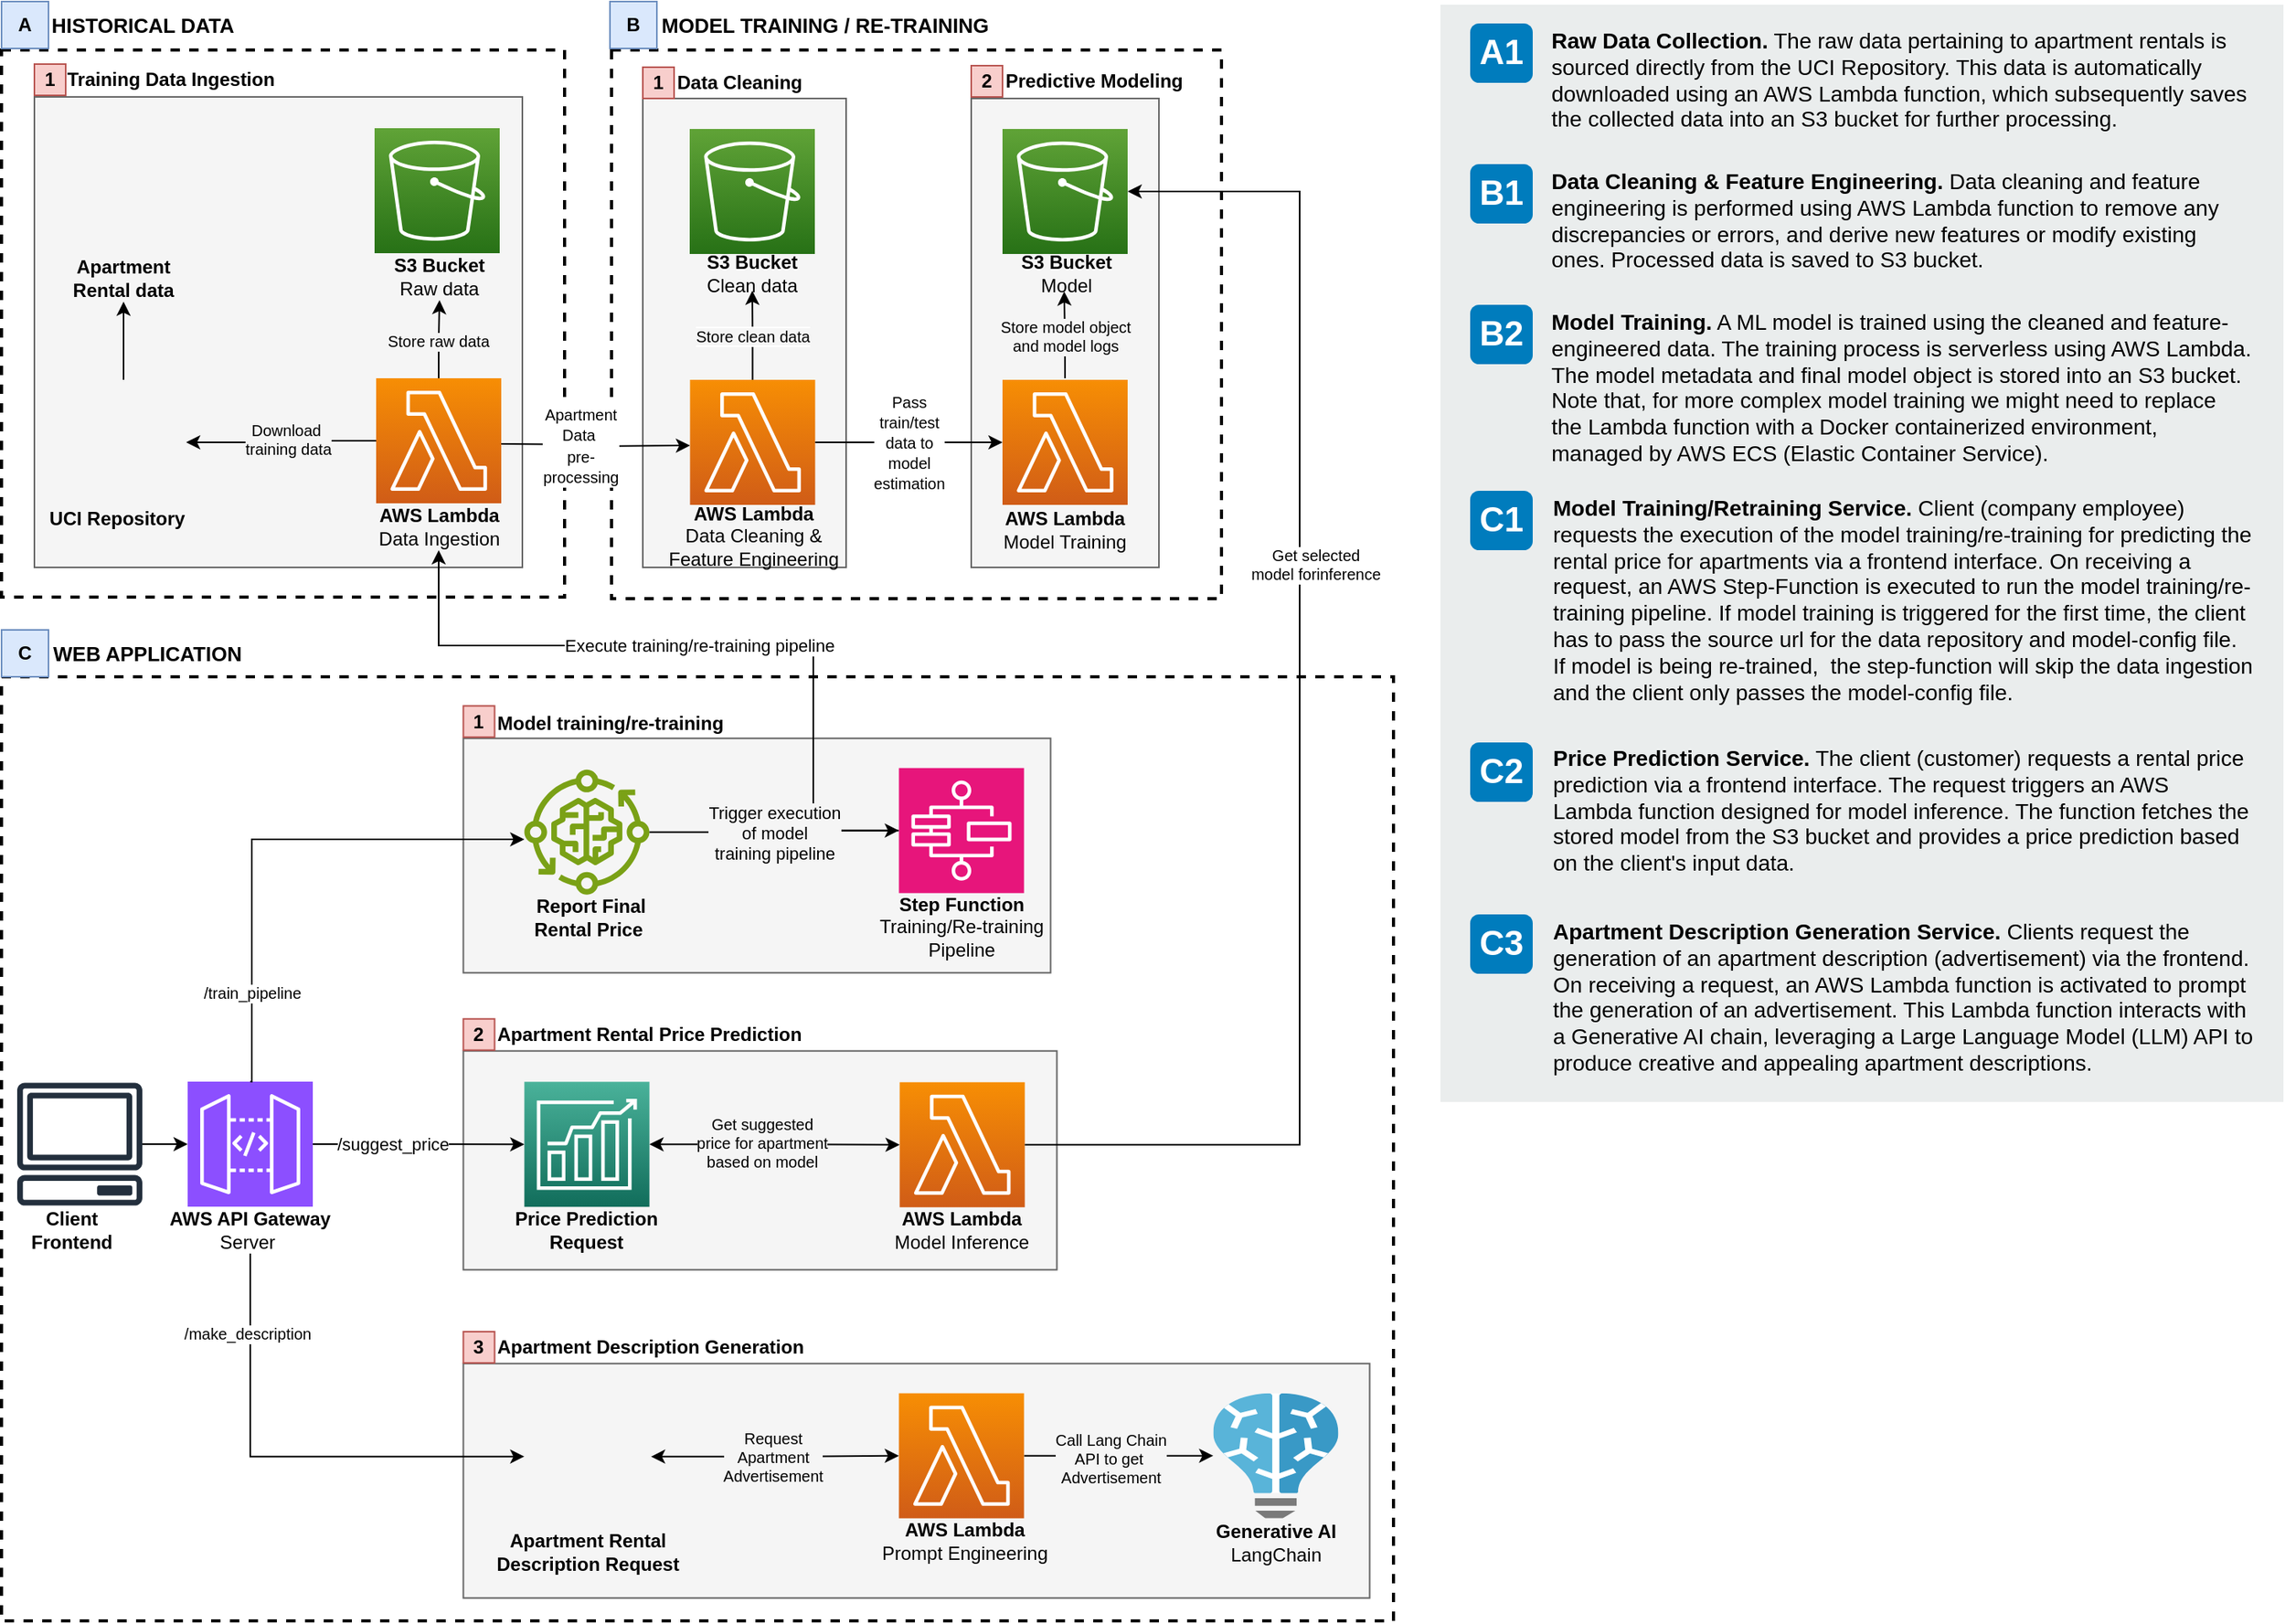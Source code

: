 <mxfile version="22.1.3" type="github">
  <diagram name="Page-1" id="hmHGNrrX6tI8VY92tGdb">
    <mxGraphModel dx="1893" dy="1046" grid="1" gridSize="10" guides="1" tooltips="1" connect="1" arrows="1" fold="1" page="1" pageScale="1" pageWidth="1100" pageHeight="850" math="0" shadow="0">
      <root>
        <mxCell id="0" />
        <mxCell id="1" parent="0" />
        <mxCell id="nZ4O4zBv5uN2RKGpnEU6-27" value="" style="group" vertex="1" connectable="0" parent="1">
          <mxGeometry x="1000" y="40" width="539" height="702" as="geometry" />
        </mxCell>
        <mxCell id="A8tMPaxrMUeHagMBRMTq-149" value="" style="rounded=0;whiteSpace=wrap;html=1;fillColor=#EAEDED;fontSize=22;fontColor=#FFFFFF;strokeColor=none;labelBackgroundColor=none;" parent="nZ4O4zBv5uN2RKGpnEU6-27" vertex="1">
          <mxGeometry width="539" height="702" as="geometry" />
        </mxCell>
        <mxCell id="A8tMPaxrMUeHagMBRMTq-150" value="A1" style="rounded=1;whiteSpace=wrap;html=1;fillColor=#007CBD;strokeColor=none;fontColor=#FFFFFF;fontStyle=1;fontSize=22;labelBackgroundColor=none;" parent="nZ4O4zBv5uN2RKGpnEU6-27" vertex="1">
          <mxGeometry x="19" y="12" width="40" height="38" as="geometry" />
        </mxCell>
        <mxCell id="A8tMPaxrMUeHagMBRMTq-151" value="B1" style="rounded=1;whiteSpace=wrap;html=1;fillColor=#007CBD;strokeColor=none;fontColor=#FFFFFF;fontStyle=1;fontSize=22;labelBackgroundColor=none;" parent="nZ4O4zBv5uN2RKGpnEU6-27" vertex="1">
          <mxGeometry x="19" y="102" width="40" height="38" as="geometry" />
        </mxCell>
        <mxCell id="A8tMPaxrMUeHagMBRMTq-152" value="B2" style="rounded=1;whiteSpace=wrap;html=1;fillColor=#007CBD;strokeColor=none;fontColor=#FFFFFF;fontStyle=1;fontSize=22;labelBackgroundColor=none;" parent="nZ4O4zBv5uN2RKGpnEU6-27" vertex="1">
          <mxGeometry x="19" y="192" width="40" height="38" as="geometry" />
        </mxCell>
        <mxCell id="A8tMPaxrMUeHagMBRMTq-153" value="C1" style="rounded=1;whiteSpace=wrap;html=1;fillColor=#007CBD;strokeColor=none;fontColor=#FFFFFF;fontStyle=1;fontSize=22;labelBackgroundColor=none;" parent="nZ4O4zBv5uN2RKGpnEU6-27" vertex="1">
          <mxGeometry x="19" y="311" width="40" height="38" as="geometry" />
        </mxCell>
        <mxCell id="A8tMPaxrMUeHagMBRMTq-154" value="C2" style="rounded=1;whiteSpace=wrap;html=1;fillColor=#007CBD;strokeColor=none;fontColor=#FFFFFF;fontStyle=1;fontSize=22;labelBackgroundColor=none;" parent="nZ4O4zBv5uN2RKGpnEU6-27" vertex="1">
          <mxGeometry x="19" y="472" width="40" height="38" as="geometry" />
        </mxCell>
        <mxCell id="A8tMPaxrMUeHagMBRMTq-155" value="C3" style="rounded=1;whiteSpace=wrap;html=1;fillColor=#007CBD;strokeColor=none;fontColor=#FFFFFF;fontStyle=1;fontSize=22;labelBackgroundColor=none;" parent="nZ4O4zBv5uN2RKGpnEU6-27" vertex="1">
          <mxGeometry x="19" y="582" width="40" height="38" as="geometry" />
        </mxCell>
        <mxCell id="A8tMPaxrMUeHagMBRMTq-159" value="&lt;b&gt;Raw Data Collection.&lt;/b&gt; The raw data pertaining to apartment rentals is sourced directly from the UCI Repository. This data is automatically downloaded using an AWS Lambda function, which subsequently saves the collected data into an S3 bucket for further processing." style="text;html=1;align=left;verticalAlign=top;spacingTop=-4;fontSize=14;labelBackgroundColor=none;whiteSpace=wrap;" parent="nZ4O4zBv5uN2RKGpnEU6-27" vertex="1">
          <mxGeometry x="68.5" y="12" width="449" height="118" as="geometry" />
        </mxCell>
        <mxCell id="A8tMPaxrMUeHagMBRMTq-160" value="&lt;b&gt;Data Cleaning &amp;amp; Feature Engineering.&lt;/b&gt;&amp;nbsp;Data cleaning and feature engineering is performed using AWS Lambda function to remove any discrepancies or errors, and derive new features or modify existing ones. Processed data is saved to S3 bucket." style="text;html=1;align=left;verticalAlign=top;spacingTop=-4;fontSize=14;labelBackgroundColor=none;whiteSpace=wrap;" parent="nZ4O4zBv5uN2RKGpnEU6-27" vertex="1">
          <mxGeometry x="68.5" y="102" width="450" height="115" as="geometry" />
        </mxCell>
        <mxCell id="A8tMPaxrMUeHagMBRMTq-161" value="&lt;b&gt;Model Training.&lt;/b&gt; A ML model is trained using the cleaned and feature-engineered data. The training process is serverless using AWS Lambda. The model metadata and final model object is stored into an S3 bucket.&lt;br&gt;Note that, for more complex model training we might need to replace the Lambda function with&amp;nbsp;a Docker containerized environment, managed by AWS ECS (Elastic Container Service)." style="text;html=1;align=left;verticalAlign=top;spacingTop=-4;fontSize=14;labelBackgroundColor=none;whiteSpace=wrap;" parent="nZ4O4zBv5uN2RKGpnEU6-27" vertex="1">
          <mxGeometry x="68.5" y="192" width="450" height="117" as="geometry" />
        </mxCell>
        <mxCell id="A8tMPaxrMUeHagMBRMTq-162" value="&lt;b&gt;Price Prediction Service.&lt;/b&gt; The client (customer) requests a rental price prediction via a frontend interface. The request triggers an AWS Lambda function designed for model inference. The function fetches the stored model from the S3 bucket and provides a price prediction based on the client&#39;s input data.&amp;nbsp;" style="text;html=1;align=left;verticalAlign=top;spacingTop=-4;fontSize=14;labelBackgroundColor=none;whiteSpace=wrap;" parent="nZ4O4zBv5uN2RKGpnEU6-27" vertex="1">
          <mxGeometry x="69.5" y="471" width="450" height="111" as="geometry" />
        </mxCell>
        <mxCell id="A8tMPaxrMUeHagMBRMTq-163" value="&lt;b&gt;Model Training/Retraining Service.&lt;/b&gt;&amp;nbsp;Client (company employee) requests the execution of the model training/re-training for predicting the rental price for apartments via a frontend interface. On receiving a request, an AWS Step-Function is executed to run the model training/re-training pipeline. If model training is triggered for the first time, the client has to pass the source url for the data repository and model-config file. If model is being re-trained,&amp;nbsp; the step-function will skip the data ingestion and the client only passes the model-config file." style="text;html=1;align=left;verticalAlign=top;spacingTop=-4;fontSize=14;labelBackgroundColor=none;whiteSpace=wrap;" parent="nZ4O4zBv5uN2RKGpnEU6-27" vertex="1">
          <mxGeometry x="69.5" y="311" width="450.5" height="141" as="geometry" />
        </mxCell>
        <mxCell id="A8tMPaxrMUeHagMBRMTq-164" value="&lt;b&gt;Apartment Description Generation Service.&lt;/b&gt; Clients request the generation of an apartment description (advertisement) via the frontend. On receiving a request, an AWS Lambda function is activated to prompt the generation of an advertisement. This Lambda function interacts with a Generative AI chain, leveraging a Large Language Model (LLM) API to produce creative and appealing apartment descriptions." style="text;html=1;align=left;verticalAlign=top;spacingTop=-4;fontSize=14;labelBackgroundColor=none;whiteSpace=wrap;" parent="nZ4O4zBv5uN2RKGpnEU6-27" vertex="1">
          <mxGeometry x="70" y="582" width="450" height="118" as="geometry" />
        </mxCell>
        <mxCell id="nZ4O4zBv5uN2RKGpnEU6-35" value="" style="group" vertex="1" connectable="0" parent="1">
          <mxGeometry x="80" y="38" width="890" height="1036" as="geometry" />
        </mxCell>
        <mxCell id="nZ4O4zBv5uN2RKGpnEU6-28" value="" style="sketch=0;points=[[0,0,0],[0.25,0,0],[0.5,0,0],[0.75,0,0],[1,0,0],[0,1,0],[0.25,1,0],[0.5,1,0],[0.75,1,0],[1,1,0],[0,0.25,0],[0,0.5,0],[0,0.75,0],[1,0.25,0],[1,0.5,0],[1,0.75,0]];outlineConnect=0;fontColor=#232F3E;fillColor=#8C4FFF;strokeColor=#ffffff;dashed=0;verticalLabelPosition=bottom;verticalAlign=top;align=center;html=1;fontSize=12;fontStyle=0;aspect=fixed;shape=mxgraph.aws4.resourceIcon;resIcon=mxgraph.aws4.api_gateway;" vertex="1" parent="nZ4O4zBv5uN2RKGpnEU6-35">
          <mxGeometry x="119" y="691" width="80" height="80" as="geometry" />
        </mxCell>
        <mxCell id="A8tMPaxrMUeHagMBRMTq-145" value="" style="rounded=0;whiteSpace=wrap;html=1;dashed=1;strokeWidth=2;fillColor=none;" parent="nZ4O4zBv5uN2RKGpnEU6-35" vertex="1">
          <mxGeometry x="390" y="31" width="390" height="351" as="geometry" />
        </mxCell>
        <mxCell id="A8tMPaxrMUeHagMBRMTq-182" value="" style="rounded=0;whiteSpace=wrap;html=1;dashed=1;strokeWidth=2;fillColor=none;" parent="nZ4O4zBv5uN2RKGpnEU6-35" vertex="1">
          <mxGeometry y="31" width="360" height="350" as="geometry" />
        </mxCell>
        <mxCell id="A8tMPaxrMUeHagMBRMTq-146" value="" style="rounded=0;whiteSpace=wrap;html=1;fillColor=none;dashed=1;strokeWidth=2;" parent="nZ4O4zBv5uN2RKGpnEU6-35" vertex="1">
          <mxGeometry y="432" width="890" height="604" as="geometry" />
        </mxCell>
        <mxCell id="A8tMPaxrMUeHagMBRMTq-120" value="" style="rounded=0;whiteSpace=wrap;html=1;fillColor=#f5f5f5;fontColor=#333333;strokeColor=#666666;" parent="nZ4O4zBv5uN2RKGpnEU6-35" vertex="1">
          <mxGeometry x="295.25" y="871.36" width="579.5" height="150" as="geometry" />
        </mxCell>
        <mxCell id="A8tMPaxrMUeHagMBRMTq-111" value="" style="rounded=0;whiteSpace=wrap;html=1;fillColor=#f5f5f5;fontColor=#333333;strokeColor=#666666;" parent="nZ4O4zBv5uN2RKGpnEU6-35" vertex="1">
          <mxGeometry x="295.25" y="671.36" width="379.5" height="140" as="geometry" />
        </mxCell>
        <mxCell id="A8tMPaxrMUeHagMBRMTq-115" value="" style="rounded=0;whiteSpace=wrap;html=1;fillColor=#f5f5f5;fontColor=#333333;strokeColor=#666666;" parent="nZ4O4zBv5uN2RKGpnEU6-35" vertex="1">
          <mxGeometry x="295.25" y="471.36" width="375.5" height="150" as="geometry" />
        </mxCell>
        <mxCell id="A8tMPaxrMUeHagMBRMTq-105" value="" style="rounded=0;whiteSpace=wrap;html=1;fillColor=#f5f5f5;fontColor=#333333;strokeColor=#666666;" parent="nZ4O4zBv5uN2RKGpnEU6-35" vertex="1">
          <mxGeometry x="620" y="62" width="120" height="300" as="geometry" />
        </mxCell>
        <mxCell id="A8tMPaxrMUeHagMBRMTq-104" value="" style="rounded=0;whiteSpace=wrap;html=1;fillColor=#f5f5f5;fontColor=#333333;strokeColor=#666666;" parent="nZ4O4zBv5uN2RKGpnEU6-35" vertex="1">
          <mxGeometry x="410" y="62" width="130" height="300" as="geometry" />
        </mxCell>
        <mxCell id="A8tMPaxrMUeHagMBRMTq-103" value="" style="rounded=0;whiteSpace=wrap;html=1;fillColor=#f5f5f5;fontColor=#333333;strokeColor=#666666;" parent="nZ4O4zBv5uN2RKGpnEU6-35" vertex="1">
          <mxGeometry x="21" y="61" width="312" height="301" as="geometry" />
        </mxCell>
        <mxCell id="A8tMPaxrMUeHagMBRMTq-2" value="" style="sketch=0;points=[[0,0,0],[0.25,0,0],[0.5,0,0],[0.75,0,0],[1,0,0],[0,1,0],[0.25,1,0],[0.5,1,0],[0.75,1,0],[1,1,0],[0,0.25,0],[0,0.5,0],[0,0.75,0],[1,0.25,0],[1,0.5,0],[1,0.75,0]];outlineConnect=0;fontColor=#232F3E;gradientColor=#60A337;gradientDirection=north;fillColor=#277116;strokeColor=#ffffff;dashed=0;verticalLabelPosition=bottom;verticalAlign=top;align=center;html=1;fontSize=12;fontStyle=0;aspect=fixed;shape=mxgraph.aws4.resourceIcon;resIcon=mxgraph.aws4.s3;" parent="nZ4O4zBv5uN2RKGpnEU6-35" vertex="1">
          <mxGeometry x="238.5" y="81" width="80" height="80" as="geometry" />
        </mxCell>
        <mxCell id="A8tMPaxrMUeHagMBRMTq-11" value="&lt;font style=&quot;font-size: 10px;&quot;&gt;Apartment&lt;br&gt;Data&amp;nbsp;&lt;br&gt;pre-&lt;br&gt;processing&lt;/font&gt;" style="edgeStyle=orthogonalEdgeStyle;rounded=0;orthogonalLoop=1;jettySize=auto;html=1;" parent="nZ4O4zBv5uN2RKGpnEU6-35" edge="1">
          <mxGeometry x="-0.17" y="-1" relative="1" as="geometry">
            <mxPoint as="offset" />
            <mxPoint x="319.5" y="283" as="sourcePoint" />
            <mxPoint x="440.2" y="284.0" as="targetPoint" />
          </mxGeometry>
        </mxCell>
        <mxCell id="A8tMPaxrMUeHagMBRMTq-3" value="" style="sketch=0;points=[[0,0,0],[0.25,0,0],[0.5,0,0],[0.75,0,0],[1,0,0],[0,1,0],[0.25,1,0],[0.5,1,0],[0.75,1,0],[1,1,0],[0,0.25,0],[0,0.5,0],[0,0.75,0],[1,0.25,0],[1,0.5,0],[1,0.75,0]];outlineConnect=0;fontColor=#232F3E;gradientColor=#F78E04;gradientDirection=north;fillColor=#D05C17;strokeColor=#ffffff;dashed=0;verticalLabelPosition=bottom;verticalAlign=top;align=center;html=1;fontSize=12;fontStyle=0;aspect=fixed;shape=mxgraph.aws4.resourceIcon;resIcon=mxgraph.aws4.lambda;" parent="nZ4O4zBv5uN2RKGpnEU6-35" vertex="1">
          <mxGeometry x="239.5" y="241" width="80" height="80" as="geometry" />
        </mxCell>
        <mxCell id="A8tMPaxrMUeHagMBRMTq-8" value="" style="sketch=0;points=[[0,0,0],[0.25,0,0],[0.5,0,0],[0.75,0,0],[1,0,0],[0,1,0],[0.25,1,0],[0.5,1,0],[0.75,1,0],[1,1,0],[0,0.25,0],[0,0.5,0],[0,0.75,0],[1,0.25,0],[1,0.5,0],[1,0.75,0]];outlineConnect=0;fontColor=#232F3E;gradientColor=#F78E04;gradientDirection=north;fillColor=#D05C17;strokeColor=#ffffff;dashed=0;verticalLabelPosition=bottom;verticalAlign=top;align=center;html=1;fontSize=12;fontStyle=0;aspect=fixed;shape=mxgraph.aws4.resourceIcon;resIcon=mxgraph.aws4.lambda;" parent="nZ4O4zBv5uN2RKGpnEU6-35" vertex="1">
          <mxGeometry x="440.2" y="242" width="80" height="80" as="geometry" />
        </mxCell>
        <mxCell id="A8tMPaxrMUeHagMBRMTq-9" value="" style="sketch=0;points=[[0,0,0],[0.25,0,0],[0.5,0,0],[0.75,0,0],[1,0,0],[0,1,0],[0.25,1,0],[0.5,1,0],[0.75,1,0],[1,1,0],[0,0.25,0],[0,0.5,0],[0,0.75,0],[1,0.25,0],[1,0.5,0],[1,0.75,0]];outlineConnect=0;fontColor=#232F3E;gradientColor=#60A337;gradientDirection=north;fillColor=#277116;strokeColor=#ffffff;dashed=0;verticalLabelPosition=bottom;verticalAlign=top;align=center;html=1;fontSize=12;fontStyle=0;aspect=fixed;shape=mxgraph.aws4.resourceIcon;resIcon=mxgraph.aws4.s3;" parent="nZ4O4zBv5uN2RKGpnEU6-35" vertex="1">
          <mxGeometry x="440" y="81.5" width="80" height="80" as="geometry" />
        </mxCell>
        <mxCell id="A8tMPaxrMUeHagMBRMTq-94" style="edgeStyle=orthogonalEdgeStyle;rounded=0;orthogonalLoop=1;jettySize=auto;html=1;exitX=0.5;exitY=0;exitDx=0;exitDy=0;exitPerimeter=0;" parent="nZ4O4zBv5uN2RKGpnEU6-35" edge="1">
          <mxGeometry relative="1" as="geometry">
            <mxPoint x="679.43" y="185.5" as="targetPoint" />
            <mxPoint x="679.94" y="241" as="sourcePoint" />
            <Array as="points">
              <mxPoint x="680" y="214" />
            </Array>
          </mxGeometry>
        </mxCell>
        <mxCell id="A8tMPaxrMUeHagMBRMTq-135" value="Store model object &lt;br style=&quot;font-size: 10px;&quot;&gt;and&amp;nbsp;model logs" style="edgeLabel;html=1;align=center;verticalAlign=middle;resizable=0;points=[];labelBackgroundColor=#f5f5f5;fontSize=10;" parent="A8tMPaxrMUeHagMBRMTq-94" vertex="1" connectable="0">
          <mxGeometry x="-0.129" y="2" relative="1" as="geometry">
            <mxPoint x="2" y="-3" as="offset" />
          </mxGeometry>
        </mxCell>
        <mxCell id="A8tMPaxrMUeHagMBRMTq-20" value="" style="sketch=0;points=[[0,0,0],[0.25,0,0],[0.5,0,0],[0.75,0,0],[1,0,0],[0,1,0],[0.25,1,0],[0.5,1,0],[0.75,1,0],[1,1,0],[0,0.25,0],[0,0.5,0],[0,0.75,0],[1,0.25,0],[1,0.5,0],[1,0.75,0]];outlineConnect=0;fontColor=#232F3E;gradientColor=#60A337;gradientDirection=north;fillColor=#277116;strokeColor=#ffffff;dashed=0;verticalLabelPosition=bottom;verticalAlign=top;align=center;html=1;fontSize=12;fontStyle=0;aspect=fixed;shape=mxgraph.aws4.resourceIcon;resIcon=mxgraph.aws4.s3;" parent="nZ4O4zBv5uN2RKGpnEU6-35" vertex="1">
          <mxGeometry x="640" y="81.5" width="80" height="80" as="geometry" />
        </mxCell>
        <mxCell id="nZ4O4zBv5uN2RKGpnEU6-31" value="" style="edgeStyle=orthogonalEdgeStyle;rounded=0;orthogonalLoop=1;jettySize=auto;html=1;" edge="1" parent="nZ4O4zBv5uN2RKGpnEU6-35" source="A8tMPaxrMUeHagMBRMTq-22" target="nZ4O4zBv5uN2RKGpnEU6-28">
          <mxGeometry relative="1" as="geometry" />
        </mxCell>
        <mxCell id="A8tMPaxrMUeHagMBRMTq-22" value="" style="sketch=0;outlineConnect=0;fontColor=#232F3E;gradientColor=none;fillColor=#232F3D;strokeColor=none;dashed=0;verticalLabelPosition=bottom;verticalAlign=top;align=center;html=1;fontSize=12;fontStyle=0;aspect=fixed;pointerEvents=1;shape=mxgraph.aws4.client;" parent="nZ4O4zBv5uN2RKGpnEU6-35" vertex="1">
          <mxGeometry x="10" y="691.0" width="80" height="80" as="geometry" />
        </mxCell>
        <mxCell id="A8tMPaxrMUeHagMBRMTq-28" value="&lt;b&gt;UCI Repository&lt;/b&gt;" style="text;html=1;strokeColor=none;fillColor=none;align=center;verticalAlign=middle;whiteSpace=wrap;rounded=0;" parent="nZ4O4zBv5uN2RKGpnEU6-35" vertex="1">
          <mxGeometry x="29" y="316" width="90" height="30" as="geometry" />
        </mxCell>
        <mxCell id="A8tMPaxrMUeHagMBRMTq-29" value="&lt;b&gt;AWS Lambda&lt;/b&gt;&lt;br&gt;Data Ingestion" style="text;html=1;strokeColor=none;fillColor=none;align=center;verticalAlign=middle;whiteSpace=wrap;rounded=0;" parent="nZ4O4zBv5uN2RKGpnEU6-35" vertex="1">
          <mxGeometry x="238.5" y="321" width="82" height="30" as="geometry" />
        </mxCell>
        <mxCell id="A8tMPaxrMUeHagMBRMTq-30" value="" style="shape=image;html=1;verticalAlign=top;verticalLabelPosition=bottom;labelBackgroundColor=#ffffff;imageAspect=0;aspect=fixed;image=https://cdn1.iconfinder.com/data/icons/bootstrap-vol-3/16/filetype-csv-128.png" parent="nZ4O4zBv5uN2RKGpnEU6-35" vertex="1">
          <mxGeometry x="40" y="81" width="80" height="80" as="geometry" />
        </mxCell>
        <mxCell id="A8tMPaxrMUeHagMBRMTq-31" value="&lt;b&gt;Apartment Rental data&lt;/b&gt;" style="text;html=1;strokeColor=none;fillColor=none;align=center;verticalAlign=middle;whiteSpace=wrap;rounded=0;" parent="nZ4O4zBv5uN2RKGpnEU6-35" vertex="1">
          <mxGeometry x="37" y="162" width="82" height="30" as="geometry" />
        </mxCell>
        <mxCell id="A8tMPaxrMUeHagMBRMTq-34" value="&lt;b&gt;AWS Lambda&lt;/b&gt;&lt;br&gt;Data Cleaning &amp;amp; Feature Engineering" style="text;html=1;strokeColor=none;fillColor=none;align=center;verticalAlign=middle;whiteSpace=wrap;rounded=0;" parent="nZ4O4zBv5uN2RKGpnEU6-35" vertex="1">
          <mxGeometry x="416.1" y="327" width="129.8" height="30" as="geometry" />
        </mxCell>
        <mxCell id="A8tMPaxrMUeHagMBRMTq-35" value="&lt;b&gt;S3 Bucket&lt;/b&gt;&lt;br&gt;Raw data" style="text;html=1;strokeColor=none;fillColor=none;align=center;verticalAlign=middle;whiteSpace=wrap;rounded=0;" parent="nZ4O4zBv5uN2RKGpnEU6-35" vertex="1">
          <mxGeometry x="239" y="161" width="82" height="30" as="geometry" />
        </mxCell>
        <mxCell id="A8tMPaxrMUeHagMBRMTq-7" value="" style="edgeStyle=orthogonalEdgeStyle;rounded=0;orthogonalLoop=1;jettySize=auto;html=1;entryX=0.5;entryY=1;entryDx=0;entryDy=0;" parent="nZ4O4zBv5uN2RKGpnEU6-35" source="A8tMPaxrMUeHagMBRMTq-3" target="A8tMPaxrMUeHagMBRMTq-35" edge="1">
          <mxGeometry relative="1" as="geometry" />
        </mxCell>
        <mxCell id="A8tMPaxrMUeHagMBRMTq-39" value="Store raw data" style="edgeLabel;html=1;align=center;verticalAlign=middle;resizable=0;points=[];labelBackgroundColor=#f5f5f5;fontSize=10;" parent="A8tMPaxrMUeHagMBRMTq-7" vertex="1" connectable="0">
          <mxGeometry x="-0.049" y="1" relative="1" as="geometry">
            <mxPoint as="offset" />
          </mxGeometry>
        </mxCell>
        <mxCell id="A8tMPaxrMUeHagMBRMTq-36" value="&lt;b&gt;S3 Bucket&lt;/b&gt;&lt;br&gt;Clean data" style="text;html=1;strokeColor=none;fillColor=none;align=center;verticalAlign=middle;whiteSpace=wrap;rounded=0;" parent="nZ4O4zBv5uN2RKGpnEU6-35" vertex="1">
          <mxGeometry x="439" y="162.5" width="82" height="22.5" as="geometry" />
        </mxCell>
        <mxCell id="nZ4O4zBv5uN2RKGpnEU6-17" value="&lt;font style=&quot;font-size: 10px; background-color: rgb(245, 245, 245);&quot;&gt;Store clean data&lt;/font&gt;" style="edgeStyle=orthogonalEdgeStyle;rounded=0;orthogonalLoop=1;jettySize=auto;html=1;" edge="1" parent="nZ4O4zBv5uN2RKGpnEU6-35" source="A8tMPaxrMUeHagMBRMTq-8" target="A8tMPaxrMUeHagMBRMTq-36">
          <mxGeometry relative="1" as="geometry" />
        </mxCell>
        <mxCell id="A8tMPaxrMUeHagMBRMTq-41" value="&lt;b&gt;AWS Lambda&lt;/b&gt;&lt;br&gt;Model Training" style="text;html=1;strokeColor=none;fillColor=none;align=center;verticalAlign=middle;whiteSpace=wrap;rounded=0;" parent="nZ4O4zBv5uN2RKGpnEU6-35" vertex="1">
          <mxGeometry x="620" y="322" width="120" height="31" as="geometry" />
        </mxCell>
        <mxCell id="A8tMPaxrMUeHagMBRMTq-42" value="&lt;b&gt;S3 Bucket&lt;/b&gt;&lt;br&gt;Model" style="text;html=1;strokeColor=none;fillColor=none;align=center;verticalAlign=middle;whiteSpace=wrap;rounded=0;" parent="nZ4O4zBv5uN2RKGpnEU6-35" vertex="1">
          <mxGeometry x="640" y="162" width="82" height="23" as="geometry" />
        </mxCell>
        <mxCell id="A8tMPaxrMUeHagMBRMTq-46" value="&lt;b&gt;AWS Lambda&lt;br&gt;&lt;/b&gt;Model Inference" style="text;html=1;strokeColor=none;fillColor=none;align=center;verticalAlign=middle;whiteSpace=wrap;rounded=0;" parent="nZ4O4zBv5uN2RKGpnEU6-35" vertex="1">
          <mxGeometry x="553.75" y="771.36" width="120" height="30" as="geometry" />
        </mxCell>
        <mxCell id="A8tMPaxrMUeHagMBRMTq-48" value="&lt;b&gt;Client Frontend&lt;/b&gt;" style="text;html=1;strokeColor=none;fillColor=none;align=center;verticalAlign=middle;whiteSpace=wrap;rounded=0;" parent="nZ4O4zBv5uN2RKGpnEU6-35" vertex="1">
          <mxGeometry y="771.0" width="90" height="30" as="geometry" />
        </mxCell>
        <mxCell id="A8tMPaxrMUeHagMBRMTq-51" value="" style="image;sketch=0;aspect=fixed;html=1;points=[];align=center;fontSize=12;image=img/lib/mscae/Batch_AI.svg;" parent="nZ4O4zBv5uN2RKGpnEU6-35" vertex="1">
          <mxGeometry x="774.75" y="890.36" width="80" height="80" as="geometry" />
        </mxCell>
        <mxCell id="A8tMPaxrMUeHagMBRMTq-52" value="" style="sketch=0;points=[[0,0,0],[0.25,0,0],[0.5,0,0],[0.75,0,0],[1,0,0],[0,1,0],[0.25,1,0],[0.5,1,0],[0.75,1,0],[1,1,0],[0,0.25,0],[0,0.5,0],[0,0.75,0],[1,0.25,0],[1,0.5,0],[1,0.75,0]];outlineConnect=0;fontColor=#232F3E;gradientColor=#4AB29A;gradientDirection=north;fillColor=#116D5B;strokeColor=#ffffff;dashed=0;verticalLabelPosition=bottom;verticalAlign=top;align=center;html=1;fontSize=12;fontStyle=0;aspect=fixed;shape=mxgraph.aws4.resourceIcon;resIcon=mxgraph.aws4.forecast;" parent="nZ4O4zBv5uN2RKGpnEU6-35" vertex="1">
          <mxGeometry x="334.25" y="691.13" width="80" height="80" as="geometry" />
        </mxCell>
        <mxCell id="A8tMPaxrMUeHagMBRMTq-54" value="" style="shape=image;html=1;verticalAlign=top;verticalLabelPosition=bottom;labelBackgroundColor=#ffffff;imageAspect=0;aspect=fixed;image=https://cdn1.iconfinder.com/data/icons/bootstrap-vol-3/16/file-text-128.png" parent="nZ4O4zBv5uN2RKGpnEU6-35" vertex="1">
          <mxGeometry x="334.25" y="890.36" width="81" height="81" as="geometry" />
        </mxCell>
        <mxCell id="A8tMPaxrMUeHagMBRMTq-56" value="&lt;b&gt;Report Final Rental Price&amp;nbsp;&lt;/b&gt;" style="text;html=1;strokeColor=none;fillColor=none;align=center;verticalAlign=middle;whiteSpace=wrap;rounded=0;" parent="nZ4O4zBv5uN2RKGpnEU6-35" vertex="1">
          <mxGeometry x="325.75" y="571.36" width="102" height="30" as="geometry" />
        </mxCell>
        <mxCell id="A8tMPaxrMUeHagMBRMTq-63" value="" style="sketch=0;points=[[0,0,0],[0.25,0,0],[0.5,0,0],[0.75,0,0],[1,0,0],[0,1,0],[0.25,1,0],[0.5,1,0],[0.75,1,0],[1,1,0],[0,0.25,0],[0,0.5,0],[0,0.75,0],[1,0.25,0],[1,0.5,0],[1,0.75,0]];outlineConnect=0;fontColor=#232F3E;gradientColor=#F78E04;gradientDirection=north;fillColor=#D05C17;strokeColor=#ffffff;dashed=0;verticalLabelPosition=bottom;verticalAlign=top;align=center;html=1;fontSize=12;fontStyle=0;aspect=fixed;shape=mxgraph.aws4.resourceIcon;resIcon=mxgraph.aws4.lambda;" parent="nZ4O4zBv5uN2RKGpnEU6-35" vertex="1">
          <mxGeometry x="574.25" y="691.36" width="80" height="80" as="geometry" />
        </mxCell>
        <mxCell id="A8tMPaxrMUeHagMBRMTq-118" style="edgeStyle=orthogonalEdgeStyle;rounded=0;orthogonalLoop=1;jettySize=auto;html=1;startArrow=classic;startFill=1;" parent="nZ4O4zBv5uN2RKGpnEU6-35" source="A8tMPaxrMUeHagMBRMTq-52" target="A8tMPaxrMUeHagMBRMTq-63" edge="1">
          <mxGeometry relative="1" as="geometry" />
        </mxCell>
        <mxCell id="A8tMPaxrMUeHagMBRMTq-134" value="Get suggested&lt;br style=&quot;font-size: 10px;&quot;&gt;price for apartment&lt;br style=&quot;font-size: 10px;&quot;&gt;based on model" style="edgeLabel;html=1;align=center;verticalAlign=middle;resizable=0;points=[];labelBackgroundColor=#f5f5f5;fontSize=10;" parent="A8tMPaxrMUeHagMBRMTq-118" vertex="1" connectable="0">
          <mxGeometry x="-0.112" y="1" relative="1" as="geometry">
            <mxPoint as="offset" />
          </mxGeometry>
        </mxCell>
        <mxCell id="A8tMPaxrMUeHagMBRMTq-71" value="&lt;br class=&quot;Apple-interchange-newline&quot;&gt;&lt;b&gt;Apartment Rental Description Request&lt;br&gt;&lt;/b&gt;" style="text;html=1;strokeColor=none;fillColor=none;align=center;verticalAlign=middle;whiteSpace=wrap;rounded=0;" parent="nZ4O4zBv5uN2RKGpnEU6-35" vertex="1">
          <mxGeometry x="314.75" y="970.36" width="120" height="30" as="geometry" />
        </mxCell>
        <mxCell id="A8tMPaxrMUeHagMBRMTq-50" value="&lt;b&gt;Price Prediction Request&lt;/b&gt;" style="text;html=1;strokeColor=none;fillColor=none;align=center;verticalAlign=middle;whiteSpace=wrap;rounded=0;" parent="nZ4O4zBv5uN2RKGpnEU6-35" vertex="1">
          <mxGeometry x="323.25" y="771.13" width="102" height="30" as="geometry" />
        </mxCell>
        <mxCell id="A8tMPaxrMUeHagMBRMTq-81" value="&lt;b&gt;Generative AI &lt;/b&gt;&lt;br&gt;LangChain" style="text;html=1;strokeColor=none;fillColor=none;align=center;verticalAlign=middle;whiteSpace=wrap;rounded=0;" parent="nZ4O4zBv5uN2RKGpnEU6-35" vertex="1">
          <mxGeometry x="754.75" y="970.97" width="120" height="30" as="geometry" />
        </mxCell>
        <mxCell id="A8tMPaxrMUeHagMBRMTq-82" value="&lt;b&gt;AWS Lambda&lt;br&gt;&lt;/b&gt;Prompt Engineering" style="text;html=1;strokeColor=none;fillColor=none;align=center;verticalAlign=middle;whiteSpace=wrap;rounded=0;" parent="nZ4O4zBv5uN2RKGpnEU6-35" vertex="1">
          <mxGeometry x="555.75" y="980.36" width="120" height="10" as="geometry" />
        </mxCell>
        <mxCell id="A8tMPaxrMUeHagMBRMTq-87" value="" style="edgeStyle=orthogonalEdgeStyle;rounded=0;orthogonalLoop=1;jettySize=auto;html=1;" parent="nZ4O4zBv5uN2RKGpnEU6-35" source="A8tMPaxrMUeHagMBRMTq-83" target="A8tMPaxrMUeHagMBRMTq-51" edge="1">
          <mxGeometry relative="1" as="geometry" />
        </mxCell>
        <mxCell id="A8tMPaxrMUeHagMBRMTq-202" value="Call Lang Chain&lt;br style=&quot;border-color: var(--border-color); font-size: 10px;&quot;&gt;API to get&amp;nbsp;&lt;br style=&quot;border-color: var(--border-color); font-size: 10px;&quot;&gt;Advertisement" style="edgeLabel;html=1;align=center;verticalAlign=middle;resizable=0;points=[];labelBackgroundColor=#f5f5f5;fontSize=10;" parent="A8tMPaxrMUeHagMBRMTq-87" vertex="1" connectable="0">
          <mxGeometry x="-0.09" y="-1" relative="1" as="geometry">
            <mxPoint as="offset" />
          </mxGeometry>
        </mxCell>
        <mxCell id="A8tMPaxrMUeHagMBRMTq-83" value="" style="sketch=0;points=[[0,0,0],[0.25,0,0],[0.5,0,0],[0.75,0,0],[1,0,0],[0,1,0],[0.25,1,0],[0.5,1,0],[0.75,1,0],[1,1,0],[0,0.25,0],[0,0.5,0],[0,0.75,0],[1,0.25,0],[1,0.5,0],[1,0.75,0]];outlineConnect=0;fontColor=#232F3E;gradientColor=#F78E04;gradientDirection=north;fillColor=#D05C17;strokeColor=#ffffff;dashed=0;verticalLabelPosition=bottom;verticalAlign=top;align=center;html=1;fontSize=12;fontStyle=0;aspect=fixed;shape=mxgraph.aws4.resourceIcon;resIcon=mxgraph.aws4.lambda;" parent="nZ4O4zBv5uN2RKGpnEU6-35" vertex="1">
          <mxGeometry x="573.75" y="890.36" width="80" height="80" as="geometry" />
        </mxCell>
        <mxCell id="A8tMPaxrMUeHagMBRMTq-122" value="" style="edgeStyle=orthogonalEdgeStyle;rounded=0;orthogonalLoop=1;jettySize=auto;html=1;entryX=0;entryY=0.5;entryDx=0;entryDy=0;entryPerimeter=0;startArrow=classic;startFill=1;" parent="nZ4O4zBv5uN2RKGpnEU6-35" source="A8tMPaxrMUeHagMBRMTq-54" target="A8tMPaxrMUeHagMBRMTq-83" edge="1">
          <mxGeometry x="-0.011" relative="1" as="geometry">
            <mxPoint as="offset" />
          </mxGeometry>
        </mxCell>
        <mxCell id="A8tMPaxrMUeHagMBRMTq-201" value="Request&lt;br style=&quot;border-color: var(--border-color); font-size: 10px;&quot;&gt;Apartment&lt;br style=&quot;border-color: var(--border-color); font-size: 10px;&quot;&gt;Advertisement" style="edgeLabel;html=1;align=center;verticalAlign=middle;resizable=0;points=[];labelBackgroundColor=#f5f5f5;fontSize=10;" parent="A8tMPaxrMUeHagMBRMTq-122" vertex="1" connectable="0">
          <mxGeometry x="-0.029" relative="1" as="geometry">
            <mxPoint as="offset" />
          </mxGeometry>
        </mxCell>
        <mxCell id="A8tMPaxrMUeHagMBRMTq-124" value="" style="edgeStyle=orthogonalEdgeStyle;rounded=0;orthogonalLoop=1;jettySize=auto;html=1;" parent="nZ4O4zBv5uN2RKGpnEU6-35" source="A8tMPaxrMUeHagMBRMTq-3" target="A8tMPaxrMUeHagMBRMTq-5" edge="1">
          <mxGeometry relative="1" as="geometry">
            <mxPoint x="233" y="291" as="sourcePoint" />
            <mxPoint x="108" y="172" as="targetPoint" />
          </mxGeometry>
        </mxCell>
        <mxCell id="A8tMPaxrMUeHagMBRMTq-125" value="Download&amp;nbsp;&lt;br style=&quot;border-color: var(--border-color); font-size: 10px;&quot;&gt;training data" style="edgeLabel;html=1;align=center;verticalAlign=middle;resizable=0;points=[];labelBackgroundColor=#f5f5f5;fontSize=10;" parent="A8tMPaxrMUeHagMBRMTq-124" vertex="1" connectable="0">
          <mxGeometry x="-0.07" y="-1" relative="1" as="geometry">
            <mxPoint as="offset" />
          </mxGeometry>
        </mxCell>
        <mxCell id="A8tMPaxrMUeHagMBRMTq-127" value="" style="edgeStyle=orthogonalEdgeStyle;rounded=0;orthogonalLoop=1;jettySize=auto;html=1;" parent="nZ4O4zBv5uN2RKGpnEU6-35" source="A8tMPaxrMUeHagMBRMTq-5" target="A8tMPaxrMUeHagMBRMTq-31" edge="1">
          <mxGeometry relative="1" as="geometry" />
        </mxCell>
        <mxCell id="A8tMPaxrMUeHagMBRMTq-5" value="" style="shape=image;html=1;verticalAlign=top;verticalLabelPosition=bottom;labelBackgroundColor=#ffffff;imageAspect=0;aspect=fixed;image=https://cdn2.iconfinder.com/data/icons/maternity-and-pregnancy-2/512/397_Marketing_page_video_web_website_data_economy_media-128.png" parent="nZ4O4zBv5uN2RKGpnEU6-35" vertex="1">
          <mxGeometry x="38" y="242" width="80" height="80" as="geometry" />
        </mxCell>
        <mxCell id="A8tMPaxrMUeHagMBRMTq-128" value="&lt;b&gt;1&lt;/b&gt;" style="rounded=0;whiteSpace=wrap;html=1;fillColor=#f8cecc;strokeColor=#b85450;" parent="nZ4O4zBv5uN2RKGpnEU6-35" vertex="1">
          <mxGeometry x="21" y="40" width="20" height="20" as="geometry" />
        </mxCell>
        <mxCell id="A8tMPaxrMUeHagMBRMTq-129" value="&lt;b&gt;1&lt;/b&gt;" style="rounded=0;whiteSpace=wrap;html=1;fillColor=#f8cecc;strokeColor=#b85450;" parent="nZ4O4zBv5uN2RKGpnEU6-35" vertex="1">
          <mxGeometry x="410" y="42" width="20" height="20" as="geometry" />
        </mxCell>
        <mxCell id="A8tMPaxrMUeHagMBRMTq-130" value="&lt;b&gt;2&lt;/b&gt;" style="rounded=0;whiteSpace=wrap;html=1;fillColor=#f8cecc;strokeColor=#b85450;" parent="nZ4O4zBv5uN2RKGpnEU6-35" vertex="1">
          <mxGeometry x="620" y="41" width="20" height="20" as="geometry" />
        </mxCell>
        <mxCell id="A8tMPaxrMUeHagMBRMTq-131" value="&lt;b&gt;2&lt;/b&gt;" style="rounded=0;whiteSpace=wrap;html=1;fillColor=#f8cecc;strokeColor=#b85450;" parent="nZ4O4zBv5uN2RKGpnEU6-35" vertex="1">
          <mxGeometry x="295.25" y="650.86" width="20" height="20" as="geometry" />
        </mxCell>
        <mxCell id="A8tMPaxrMUeHagMBRMTq-132" value="&lt;b&gt;1&lt;/b&gt;" style="rounded=0;whiteSpace=wrap;html=1;fillColor=#f8cecc;strokeColor=#b85450;" parent="nZ4O4zBv5uN2RKGpnEU6-35" vertex="1">
          <mxGeometry x="295.25" y="450.63" width="20" height="20" as="geometry" />
        </mxCell>
        <mxCell id="A8tMPaxrMUeHagMBRMTq-133" value="&lt;b&gt;3&lt;/b&gt;" style="rounded=0;whiteSpace=wrap;html=1;fillColor=#f8cecc;strokeColor=#b85450;" parent="nZ4O4zBv5uN2RKGpnEU6-35" vertex="1">
          <mxGeometry x="295.25" y="850.97" width="20" height="20" as="geometry" />
        </mxCell>
        <mxCell id="A8tMPaxrMUeHagMBRMTq-147" value="" style="edgeStyle=orthogonalEdgeStyle;rounded=0;orthogonalLoop=1;jettySize=auto;html=1;entryX=1;entryY=0.5;entryDx=0;entryDy=0;entryPerimeter=0;exitX=1;exitY=0.5;exitDx=0;exitDy=0;exitPerimeter=0;" parent="nZ4O4zBv5uN2RKGpnEU6-35" source="A8tMPaxrMUeHagMBRMTq-63" target="A8tMPaxrMUeHagMBRMTq-20" edge="1">
          <mxGeometry relative="1" as="geometry">
            <mxPoint x="559.5" y="849.0" as="sourcePoint" />
            <mxPoint x="883" y="139" as="targetPoint" />
            <Array as="points">
              <mxPoint x="830" y="731" />
              <mxPoint x="830" y="122" />
            </Array>
          </mxGeometry>
        </mxCell>
        <mxCell id="A8tMPaxrMUeHagMBRMTq-148" value="Get selected&lt;br style=&quot;font-size: 10px;&quot;&gt;model forinference" style="edgeLabel;html=1;align=center;verticalAlign=middle;resizable=0;points=[];fontSize=10;" parent="A8tMPaxrMUeHagMBRMTq-147" vertex="1" connectable="0">
          <mxGeometry x="-0.061" relative="1" as="geometry">
            <mxPoint x="10" y="-127" as="offset" />
          </mxGeometry>
        </mxCell>
        <mxCell id="A8tMPaxrMUeHagMBRMTq-177" value="&lt;b&gt;Step Function&lt;br&gt;&lt;/b&gt;Training/Re-training&lt;br&gt;Pipeline" style="text;html=1;strokeColor=none;fillColor=none;align=center;verticalAlign=middle;whiteSpace=wrap;rounded=0;" parent="nZ4O4zBv5uN2RKGpnEU6-35" vertex="1">
          <mxGeometry x="553.75" y="576.36" width="120" height="31" as="geometry" />
        </mxCell>
        <mxCell id="A8tMPaxrMUeHagMBRMTq-183" value="&lt;b&gt;A&lt;/b&gt;" style="rounded=0;whiteSpace=wrap;html=1;fillColor=#dae8fc;strokeColor=#6c8ebf;" parent="nZ4O4zBv5uN2RKGpnEU6-35" vertex="1">
          <mxGeometry width="30" height="30" as="geometry" />
        </mxCell>
        <mxCell id="A8tMPaxrMUeHagMBRMTq-186" value="&lt;b style=&quot;font-size: 13px;&quot;&gt;HISTORICAL DATA&lt;/b&gt;" style="text;html=1;align=left;verticalAlign=middle;whiteSpace=wrap;rounded=0;fontSize=13;" parent="nZ4O4zBv5uN2RKGpnEU6-35" vertex="1">
          <mxGeometry x="30" width="207.5" height="30" as="geometry" />
        </mxCell>
        <mxCell id="A8tMPaxrMUeHagMBRMTq-188" value="&lt;b&gt;B&lt;/b&gt;" style="rounded=0;whiteSpace=wrap;html=1;fillColor=#dae8fc;strokeColor=#6c8ebf;" parent="nZ4O4zBv5uN2RKGpnEU6-35" vertex="1">
          <mxGeometry x="389" width="30" height="30" as="geometry" />
        </mxCell>
        <mxCell id="A8tMPaxrMUeHagMBRMTq-189" value="&lt;b style=&quot;font-size: 13px;&quot;&gt;MODEL TRAINING / RE-TRAINING&lt;/b&gt;" style="text;html=1;align=left;verticalAlign=middle;whiteSpace=wrap;rounded=0;fontSize=13;" parent="nZ4O4zBv5uN2RKGpnEU6-35" vertex="1">
          <mxGeometry x="420" width="240" height="30" as="geometry" />
        </mxCell>
        <mxCell id="A8tMPaxrMUeHagMBRMTq-190" value="&lt;b&gt;C&lt;/b&gt;" style="rounded=0;whiteSpace=wrap;html=1;fillColor=#dae8fc;strokeColor=#6c8ebf;" parent="nZ4O4zBv5uN2RKGpnEU6-35" vertex="1">
          <mxGeometry y="402" width="30" height="30" as="geometry" />
        </mxCell>
        <mxCell id="A8tMPaxrMUeHagMBRMTq-191" value="&lt;b&gt;WEB APPLICATION&lt;/b&gt;" style="text;html=1;align=left;verticalAlign=middle;whiteSpace=wrap;rounded=0;fontSize=13;" parent="nZ4O4zBv5uN2RKGpnEU6-35" vertex="1">
          <mxGeometry x="31" y="402" width="207.5" height="30" as="geometry" />
        </mxCell>
        <mxCell id="A8tMPaxrMUeHagMBRMTq-192" value="&lt;b&gt;Training Data Ingestion&lt;/b&gt;" style="text;html=1;strokeColor=none;fillColor=none;align=left;verticalAlign=middle;whiteSpace=wrap;rounded=0;fontSize=12;" parent="nZ4O4zBv5uN2RKGpnEU6-35" vertex="1">
          <mxGeometry x="40" y="35" width="163" height="30" as="geometry" />
        </mxCell>
        <mxCell id="A8tMPaxrMUeHagMBRMTq-193" value="&lt;b&gt;Data Cleaning&lt;/b&gt;" style="text;html=1;strokeColor=none;fillColor=none;align=left;verticalAlign=middle;whiteSpace=wrap;rounded=0;fontSize=12;" parent="nZ4O4zBv5uN2RKGpnEU6-35" vertex="1">
          <mxGeometry x="430" y="37" width="160" height="30" as="geometry" />
        </mxCell>
        <mxCell id="A8tMPaxrMUeHagMBRMTq-195" value="&lt;b&gt;Predictive Modeling&lt;/b&gt;" style="text;html=1;strokeColor=none;fillColor=none;align=left;verticalAlign=middle;whiteSpace=wrap;rounded=0;fontSize=12;" parent="nZ4O4zBv5uN2RKGpnEU6-35" vertex="1">
          <mxGeometry x="640" y="36" width="160" height="30" as="geometry" />
        </mxCell>
        <mxCell id="A8tMPaxrMUeHagMBRMTq-196" value="&lt;b&gt;Model training/re-training&lt;/b&gt;" style="text;html=1;strokeColor=none;fillColor=none;align=left;verticalAlign=middle;whiteSpace=wrap;rounded=0;fontSize=12;" parent="nZ4O4zBv5uN2RKGpnEU6-35" vertex="1">
          <mxGeometry x="315.25" y="446.63" width="207.5" height="30" as="geometry" />
        </mxCell>
        <mxCell id="A8tMPaxrMUeHagMBRMTq-197" value="&lt;b&gt;Apartment Rental Price Prediction&lt;/b&gt;" style="text;html=1;strokeColor=none;fillColor=none;align=left;verticalAlign=middle;whiteSpace=wrap;rounded=0;fontSize=12;" parent="nZ4O4zBv5uN2RKGpnEU6-35" vertex="1">
          <mxGeometry x="315.25" y="645.86" width="274.5" height="30" as="geometry" />
        </mxCell>
        <mxCell id="A8tMPaxrMUeHagMBRMTq-200" value="&lt;b&gt;Apartment Description Generation&lt;/b&gt;" style="text;html=1;strokeColor=none;fillColor=none;align=left;verticalAlign=middle;whiteSpace=wrap;rounded=0;fontSize=12;" parent="nZ4O4zBv5uN2RKGpnEU6-35" vertex="1">
          <mxGeometry x="314.75" y="845.97" width="234.5" height="30" as="geometry" />
        </mxCell>
        <mxCell id="nZ4O4zBv5uN2RKGpnEU6-12" style="edgeStyle=orthogonalEdgeStyle;rounded=0;orthogonalLoop=1;jettySize=auto;html=1;entryX=0.5;entryY=1;entryDx=0;entryDy=0;" edge="1" parent="nZ4O4zBv5uN2RKGpnEU6-35" source="nZ4O4zBv5uN2RKGpnEU6-1" target="A8tMPaxrMUeHagMBRMTq-29">
          <mxGeometry relative="1" as="geometry">
            <Array as="points">
              <mxPoint x="519" y="412" />
              <mxPoint x="280" y="412" />
            </Array>
          </mxGeometry>
        </mxCell>
        <mxCell id="nZ4O4zBv5uN2RKGpnEU6-13" value="Execute training/re-training pipeline" style="edgeLabel;html=1;align=center;verticalAlign=middle;resizable=0;points=[];" vertex="1" connectable="0" parent="nZ4O4zBv5uN2RKGpnEU6-12">
          <mxGeometry x="0.04" relative="1" as="geometry">
            <mxPoint as="offset" />
          </mxGeometry>
        </mxCell>
        <mxCell id="nZ4O4zBv5uN2RKGpnEU6-1" value="" style="sketch=0;points=[[0,0,0],[0.25,0,0],[0.5,0,0],[0.75,0,0],[1,0,0],[0,1,0],[0.25,1,0],[0.5,1,0],[0.75,1,0],[1,1,0],[0,0.25,0],[0,0.5,0],[0,0.75,0],[1,0.25,0],[1,0.5,0],[1,0.75,0]];outlineConnect=0;fontColor=#232F3E;fillColor=#E7157B;strokeColor=#ffffff;dashed=0;verticalLabelPosition=bottom;verticalAlign=top;align=center;html=1;fontSize=12;fontStyle=0;aspect=fixed;shape=mxgraph.aws4.resourceIcon;resIcon=mxgraph.aws4.step_functions;" vertex="1" parent="nZ4O4zBv5uN2RKGpnEU6-35">
          <mxGeometry x="573.75" y="490.36" width="80" height="80" as="geometry" />
        </mxCell>
        <mxCell id="nZ4O4zBv5uN2RKGpnEU6-5" value="" style="sketch=0;outlineConnect=0;fontColor=#232F3E;gradientColor=none;fillColor=#7AA116;strokeColor=none;dashed=0;verticalLabelPosition=bottom;verticalAlign=top;align=center;html=1;fontSize=12;fontStyle=0;aspect=fixed;pointerEvents=1;shape=mxgraph.aws4.iot_greengrass_component_machine_learning;" vertex="1" parent="nZ4O4zBv5uN2RKGpnEU6-35">
          <mxGeometry x="334.25" y="491.36" width="80" height="80" as="geometry" />
        </mxCell>
        <mxCell id="A8tMPaxrMUeHagMBRMTq-91" style="edgeStyle=orthogonalEdgeStyle;rounded=0;orthogonalLoop=1;jettySize=auto;html=1;exitX=0.5;exitY=0;exitDx=0;exitDy=0;exitPerimeter=0;" parent="nZ4O4zBv5uN2RKGpnEU6-35" source="nZ4O4zBv5uN2RKGpnEU6-28" target="nZ4O4zBv5uN2RKGpnEU6-5" edge="1">
          <mxGeometry relative="1" as="geometry">
            <Array as="points">
              <mxPoint x="160" y="536" />
            </Array>
            <mxPoint x="70" y="656" as="sourcePoint" />
            <mxPoint x="225.5" y="534.27" as="targetPoint" />
          </mxGeometry>
        </mxCell>
        <mxCell id="A8tMPaxrMUeHagMBRMTq-138" value="/train_pipeline" style="edgeLabel;html=1;align=center;verticalAlign=middle;resizable=0;points=[];fontSize=10;" parent="A8tMPaxrMUeHagMBRMTq-91" vertex="1" connectable="0">
          <mxGeometry x="-0.238" y="-3" relative="1" as="geometry">
            <mxPoint x="-3" y="68" as="offset" />
          </mxGeometry>
        </mxCell>
        <mxCell id="nZ4O4zBv5uN2RKGpnEU6-6" style="edgeStyle=orthogonalEdgeStyle;rounded=0;orthogonalLoop=1;jettySize=auto;html=1;entryX=0;entryY=0.5;entryDx=0;entryDy=0;entryPerimeter=0;" edge="1" parent="nZ4O4zBv5uN2RKGpnEU6-35" source="nZ4O4zBv5uN2RKGpnEU6-5" target="nZ4O4zBv5uN2RKGpnEU6-1">
          <mxGeometry relative="1" as="geometry" />
        </mxCell>
        <mxCell id="nZ4O4zBv5uN2RKGpnEU6-7" value="Trigger execution&lt;br&gt;of model&lt;br&gt;training pipeline" style="edgeLabel;html=1;align=center;verticalAlign=middle;resizable=0;points=[];labelBackgroundColor=#f5f5f5;" vertex="1" connectable="0" parent="nZ4O4zBv5uN2RKGpnEU6-6">
          <mxGeometry x="-0.227" relative="1" as="geometry">
            <mxPoint x="17" as="offset" />
          </mxGeometry>
        </mxCell>
        <mxCell id="nZ4O4zBv5uN2RKGpnEU6-19" value="" style="edgeStyle=orthogonalEdgeStyle;rounded=0;orthogonalLoop=1;jettySize=auto;html=1;entryX=0;entryY=0.5;entryDx=0;entryDy=0;entryPerimeter=0;exitX=1;exitY=0.5;exitDx=0;exitDy=0;exitPerimeter=0;" edge="1" parent="nZ4O4zBv5uN2RKGpnEU6-35" source="A8tMPaxrMUeHagMBRMTq-8" target="tS2aW-j1xj-59MPn6P3m-1">
          <mxGeometry x="0.046" relative="1" as="geometry">
            <mxPoint x="520" y="282" as="sourcePoint" />
            <mxPoint x="803" y="292" as="targetPoint" />
            <mxPoint as="offset" />
          </mxGeometry>
        </mxCell>
        <mxCell id="nZ4O4zBv5uN2RKGpnEU6-20" value="&lt;font style=&quot;font-size: 10px;&quot;&gt;Pass&lt;br style=&quot;border-color: var(--border-color);&quot;&gt;train/test&lt;br style=&quot;border-color: var(--border-color);&quot;&gt;data to&lt;br style=&quot;border-color: var(--border-color);&quot;&gt;model&lt;br style=&quot;border-color: var(--border-color);&quot;&gt;estimation&lt;/font&gt;" style="edgeLabel;html=1;align=center;verticalAlign=middle;resizable=0;points=[];" vertex="1" connectable="0" parent="nZ4O4zBv5uN2RKGpnEU6-19">
          <mxGeometry x="0.154" relative="1" as="geometry">
            <mxPoint x="-9" as="offset" />
          </mxGeometry>
        </mxCell>
        <mxCell id="tS2aW-j1xj-59MPn6P3m-1" value="" style="sketch=0;points=[[0,0,0],[0.25,0,0],[0.5,0,0],[0.75,0,0],[1,0,0],[0,1,0],[0.25,1,0],[0.5,1,0],[0.75,1,0],[1,1,0],[0,0.25,0],[0,0.5,0],[0,0.75,0],[1,0.25,0],[1,0.5,0],[1,0.75,0]];outlineConnect=0;fontColor=#232F3E;gradientColor=#F78E04;gradientDirection=north;fillColor=#D05C17;strokeColor=#ffffff;dashed=0;verticalLabelPosition=bottom;verticalAlign=top;align=center;html=1;fontSize=12;fontStyle=0;aspect=fixed;shape=mxgraph.aws4.resourceIcon;resIcon=mxgraph.aws4.lambda;" parent="nZ4O4zBv5uN2RKGpnEU6-35" vertex="1">
          <mxGeometry x="640" y="242" width="80" height="80" as="geometry" />
        </mxCell>
        <mxCell id="nZ4O4zBv5uN2RKGpnEU6-29" style="edgeStyle=orthogonalEdgeStyle;rounded=0;orthogonalLoop=1;jettySize=auto;html=1;entryX=0;entryY=0.5;entryDx=0;entryDy=0;entryPerimeter=0;" edge="1" parent="nZ4O4zBv5uN2RKGpnEU6-35" source="nZ4O4zBv5uN2RKGpnEU6-28" target="A8tMPaxrMUeHagMBRMTq-52">
          <mxGeometry relative="1" as="geometry" />
        </mxCell>
        <mxCell id="nZ4O4zBv5uN2RKGpnEU6-30" value="/suggest_price" style="edgeLabel;html=1;align=center;verticalAlign=middle;resizable=0;points=[];" vertex="1" connectable="0" parent="nZ4O4zBv5uN2RKGpnEU6-29">
          <mxGeometry x="-0.123" y="3" relative="1" as="geometry">
            <mxPoint x="-9" y="3" as="offset" />
          </mxGeometry>
        </mxCell>
        <mxCell id="nZ4O4zBv5uN2RKGpnEU6-32" value="&lt;b&gt;AWS API Gateway&lt;br&gt;&lt;/b&gt;Server&amp;nbsp;" style="text;html=1;strokeColor=none;fillColor=none;align=center;verticalAlign=middle;whiteSpace=wrap;rounded=0;" vertex="1" parent="nZ4O4zBv5uN2RKGpnEU6-35">
          <mxGeometry x="99" y="771.0" width="120" height="30" as="geometry" />
        </mxCell>
        <mxCell id="A8tMPaxrMUeHagMBRMTq-85" style="edgeStyle=orthogonalEdgeStyle;rounded=0;orthogonalLoop=1;jettySize=auto;html=1;exitX=0.5;exitY=1;exitDx=0;exitDy=0;entryX=0;entryY=0.5;entryDx=0;entryDy=0;" parent="nZ4O4zBv5uN2RKGpnEU6-35" source="nZ4O4zBv5uN2RKGpnEU6-32" target="A8tMPaxrMUeHagMBRMTq-54" edge="1">
          <mxGeometry relative="1" as="geometry">
            <Array as="points">
              <mxPoint x="159" y="931" />
            </Array>
            <mxPoint x="58" y="804" as="sourcePoint" />
            <mxPoint x="241.5" y="926.11" as="targetPoint" />
          </mxGeometry>
        </mxCell>
        <mxCell id="A8tMPaxrMUeHagMBRMTq-139" value="/make_description" style="edgeLabel;html=1;align=center;verticalAlign=middle;resizable=0;points=[];fontSize=10;" parent="A8tMPaxrMUeHagMBRMTq-85" vertex="1" connectable="0">
          <mxGeometry x="-0.463" relative="1" as="geometry">
            <mxPoint x="-2" y="-31" as="offset" />
          </mxGeometry>
        </mxCell>
      </root>
    </mxGraphModel>
  </diagram>
</mxfile>
